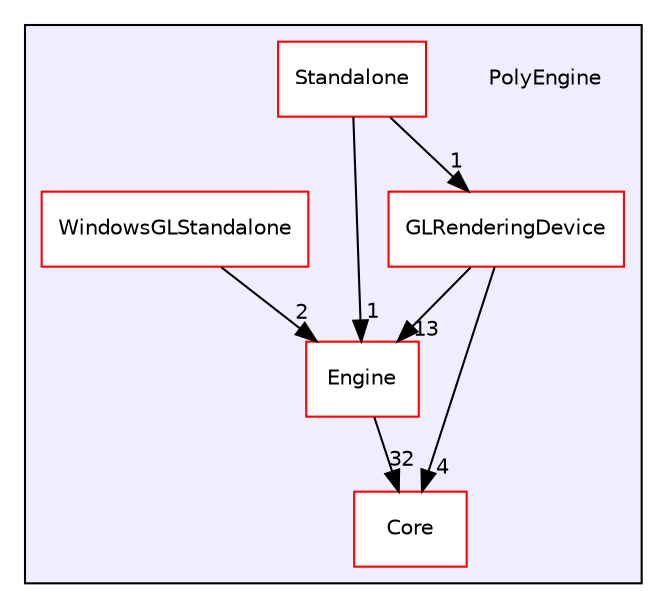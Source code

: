 digraph "C:/Users/Michal/Documents/PolyEngine/PolyEngine" {
  compound=true
  node [ fontsize="10", fontname="Helvetica"];
  edge [ labelfontsize="10", labelfontname="Helvetica"];
  subgraph clusterdir_9f4970d29116881988da23ca945af141 {
    graph [ bgcolor="#eeeeff", pencolor="black", label="" URL="dir_9f4970d29116881988da23ca945af141.html"];
    dir_9f4970d29116881988da23ca945af141 [shape=plaintext label="PolyEngine"];
    dir_5294531d4a0bf03c22ac9f2318eb671c [shape=box label="Core" color="red" fillcolor="white" style="filled" URL="dir_5294531d4a0bf03c22ac9f2318eb671c.html"];
    dir_33785fa01b50d8145935135959563aad [shape=box label="Engine" color="red" fillcolor="white" style="filled" URL="dir_33785fa01b50d8145935135959563aad.html"];
    dir_a9f058496a2bbae47c0bc8ee6a72b4ee [shape=box label="GLRenderingDevice" color="red" fillcolor="white" style="filled" URL="dir_a9f058496a2bbae47c0bc8ee6a72b4ee.html"];
    dir_772330ebda633c7fe14a668146a77522 [shape=box label="Standalone" color="red" fillcolor="white" style="filled" URL="dir_772330ebda633c7fe14a668146a77522.html"];
    dir_cc41bd4854055a2cb9291e4412b8a871 [shape=box label="WindowsGLStandalone" color="red" fillcolor="white" style="filled" URL="dir_cc41bd4854055a2cb9291e4412b8a871.html"];
  }
  dir_772330ebda633c7fe14a668146a77522->dir_33785fa01b50d8145935135959563aad [headlabel="1", labeldistance=1.5 headhref="dir_000007_000003.html"];
  dir_772330ebda633c7fe14a668146a77522->dir_a9f058496a2bbae47c0bc8ee6a72b4ee [headlabel="1", labeldistance=1.5 headhref="dir_000007_000005.html"];
  dir_cc41bd4854055a2cb9291e4412b8a871->dir_33785fa01b50d8145935135959563aad [headlabel="2", labeldistance=1.5 headhref="dir_000009_000003.html"];
  dir_33785fa01b50d8145935135959563aad->dir_5294531d4a0bf03c22ac9f2318eb671c [headlabel="32", labeldistance=1.5 headhref="dir_000003_000001.html"];
  dir_a9f058496a2bbae47c0bc8ee6a72b4ee->dir_5294531d4a0bf03c22ac9f2318eb671c [headlabel="4", labeldistance=1.5 headhref="dir_000005_000001.html"];
  dir_a9f058496a2bbae47c0bc8ee6a72b4ee->dir_33785fa01b50d8145935135959563aad [headlabel="13", labeldistance=1.5 headhref="dir_000005_000003.html"];
}
